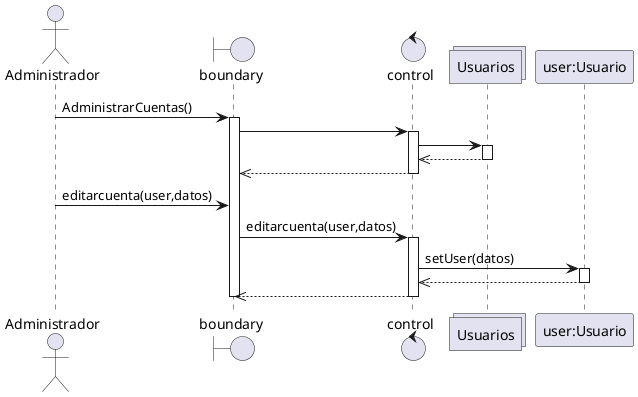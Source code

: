 @startuml Editar usuario
actor "Administrador" as Administrador
boundary boundary
control control
collections Usuarios as Usuarios 
participant "user:Usuario" as user
Administrador->boundary: AdministrarCuentas()
activate boundary
boundary->control
activate control
control->Usuarios
activate Usuarios
control<<--Usuarios
deactivate Usuarios
boundary<<--control
deactivate control

Administrador->boundary: editarcuenta(user,datos)
boundary->control :editarcuenta(user,datos)
activate control
control->user:setUser(datos)
activate user
control<<--user
deactivate user
boundary<<--control
deactivate control
deactivate boundary
@enduml